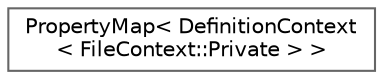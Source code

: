 digraph "Graphical Class Hierarchy"
{
 // INTERACTIVE_SVG=YES
 // LATEX_PDF_SIZE
  bgcolor="transparent";
  edge [fontname=Helvetica,fontsize=10,labelfontname=Helvetica,labelfontsize=10];
  node [fontname=Helvetica,fontsize=10,shape=box,height=0.2,width=0.4];
  rankdir="LR";
  Node0 [id="Node000000",label="PropertyMap\< DefinitionContext\l\< FileContext::Private \> \>",height=0.2,width=0.4,color="grey40", fillcolor="white", style="filled",URL="$d5/dbf/class_property_map.html",tooltip=" "];
}
